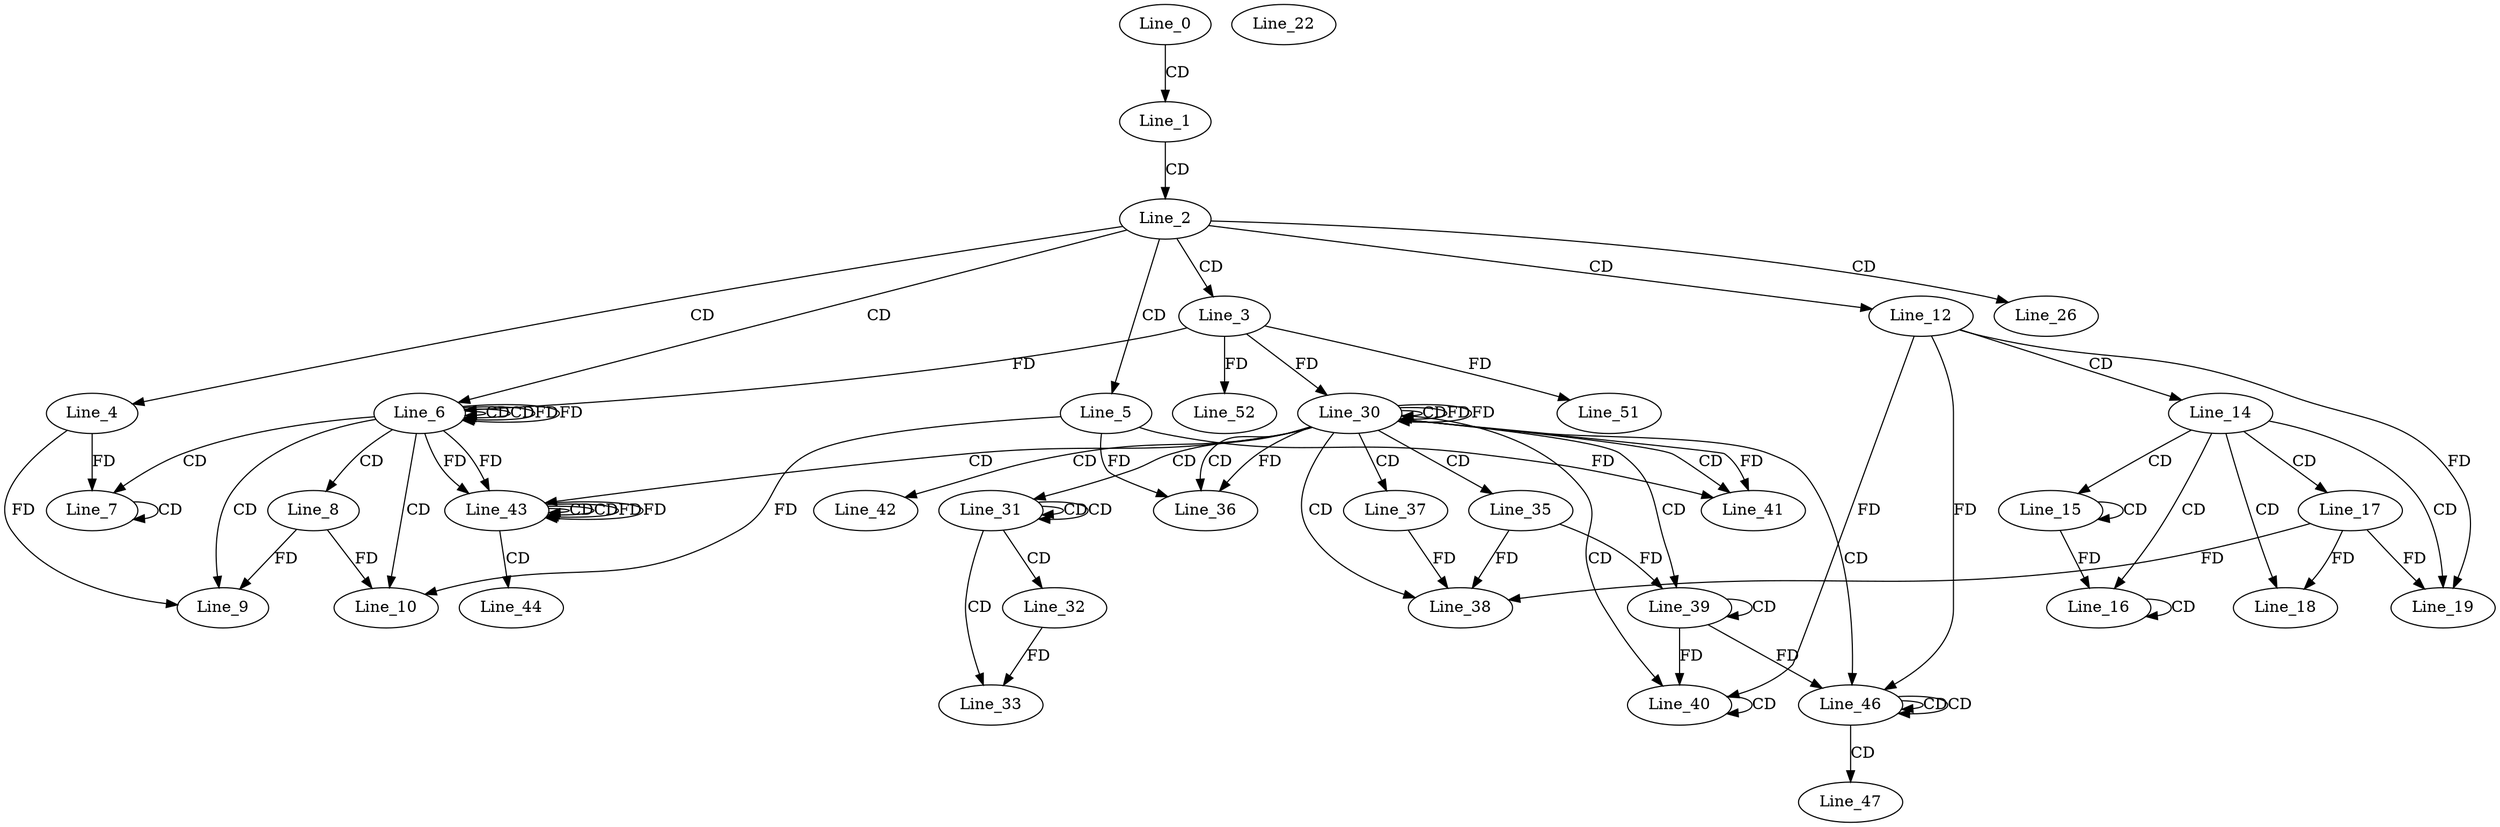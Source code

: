 digraph G {
  Line_0;
  Line_1;
  Line_2;
  Line_3;
  Line_4;
  Line_5;
  Line_6;
  Line_6;
  Line_6;
  Line_7;
  Line_7;
  Line_8;
  Line_9;
  Line_10;
  Line_12;
  Line_12;
  Line_14;
  Line_15;
  Line_15;
  Line_16;
  Line_16;
  Line_17;
  Line_18;
  Line_19;
  Line_22;
  Line_26;
  Line_30;
  Line_30;
  Line_30;
  Line_31;
  Line_31;
  Line_31;
  Line_32;
  Line_33;
  Line_35;
  Line_36;
  Line_36;
  Line_37;
  Line_38;
  Line_39;
  Line_39;
  Line_40;
  Line_40;
  Line_40;
  Line_41;
  Line_41;
  Line_42;
  Line_43;
  Line_43;
  Line_43;
  Line_44;
  Line_46;
  Line_46;
  Line_46;
  Line_47;
  Line_51;
  Line_52;
  Line_0 -> Line_1 [ label="CD" ];
  Line_1 -> Line_2 [ label="CD" ];
  Line_2 -> Line_3 [ label="CD" ];
  Line_2 -> Line_4 [ label="CD" ];
  Line_2 -> Line_5 [ label="CD" ];
  Line_2 -> Line_6 [ label="CD" ];
  Line_6 -> Line_6 [ label="CD" ];
  Line_3 -> Line_6 [ label="FD" ];
  Line_6 -> Line_6 [ label="CD" ];
  Line_6 -> Line_6 [ label="FD" ];
  Line_6 -> Line_7 [ label="CD" ];
  Line_7 -> Line_7 [ label="CD" ];
  Line_4 -> Line_7 [ label="FD" ];
  Line_6 -> Line_8 [ label="CD" ];
  Line_6 -> Line_9 [ label="CD" ];
  Line_4 -> Line_9 [ label="FD" ];
  Line_8 -> Line_9 [ label="FD" ];
  Line_6 -> Line_10 [ label="CD" ];
  Line_5 -> Line_10 [ label="FD" ];
  Line_8 -> Line_10 [ label="FD" ];
  Line_2 -> Line_12 [ label="CD" ];
  Line_12 -> Line_14 [ label="CD" ];
  Line_14 -> Line_15 [ label="CD" ];
  Line_15 -> Line_15 [ label="CD" ];
  Line_14 -> Line_16 [ label="CD" ];
  Line_16 -> Line_16 [ label="CD" ];
  Line_15 -> Line_16 [ label="FD" ];
  Line_14 -> Line_17 [ label="CD" ];
  Line_14 -> Line_18 [ label="CD" ];
  Line_17 -> Line_18 [ label="FD" ];
  Line_14 -> Line_19 [ label="CD" ];
  Line_12 -> Line_19 [ label="FD" ];
  Line_17 -> Line_19 [ label="FD" ];
  Line_2 -> Line_26 [ label="CD" ];
  Line_3 -> Line_30 [ label="FD" ];
  Line_30 -> Line_30 [ label="CD" ];
  Line_30 -> Line_30 [ label="FD" ];
  Line_30 -> Line_31 [ label="CD" ];
  Line_31 -> Line_31 [ label="CD" ];
  Line_31 -> Line_31 [ label="CD" ];
  Line_31 -> Line_32 [ label="CD" ];
  Line_31 -> Line_33 [ label="CD" ];
  Line_32 -> Line_33 [ label="FD" ];
  Line_30 -> Line_35 [ label="CD" ];
  Line_30 -> Line_36 [ label="CD" ];
  Line_5 -> Line_36 [ label="FD" ];
  Line_30 -> Line_36 [ label="FD" ];
  Line_30 -> Line_37 [ label="CD" ];
  Line_30 -> Line_38 [ label="CD" ];
  Line_35 -> Line_38 [ label="FD" ];
  Line_37 -> Line_38 [ label="FD" ];
  Line_17 -> Line_38 [ label="FD" ];
  Line_30 -> Line_39 [ label="CD" ];
  Line_39 -> Line_39 [ label="CD" ];
  Line_35 -> Line_39 [ label="FD" ];
  Line_30 -> Line_40 [ label="CD" ];
  Line_40 -> Line_40 [ label="CD" ];
  Line_39 -> Line_40 [ label="FD" ];
  Line_12 -> Line_40 [ label="FD" ];
  Line_30 -> Line_41 [ label="CD" ];
  Line_5 -> Line_41 [ label="FD" ];
  Line_30 -> Line_41 [ label="FD" ];
  Line_30 -> Line_42 [ label="CD" ];
  Line_30 -> Line_43 [ label="CD" ];
  Line_43 -> Line_43 [ label="CD" ];
  Line_6 -> Line_43 [ label="FD" ];
  Line_43 -> Line_43 [ label="CD" ];
  Line_43 -> Line_43 [ label="FD" ];
  Line_6 -> Line_43 [ label="FD" ];
  Line_43 -> Line_44 [ label="CD" ];
  Line_30 -> Line_46 [ label="CD" ];
  Line_46 -> Line_46 [ label="CD" ];
  Line_46 -> Line_46 [ label="CD" ];
  Line_39 -> Line_46 [ label="FD" ];
  Line_12 -> Line_46 [ label="FD" ];
  Line_46 -> Line_47 [ label="CD" ];
  Line_3 -> Line_51 [ label="FD" ];
  Line_3 -> Line_52 [ label="FD" ];
  Line_6 -> Line_6 [ label="FD" ];
  Line_30 -> Line_30 [ label="FD" ];
  Line_43 -> Line_43 [ label="FD" ];
}
